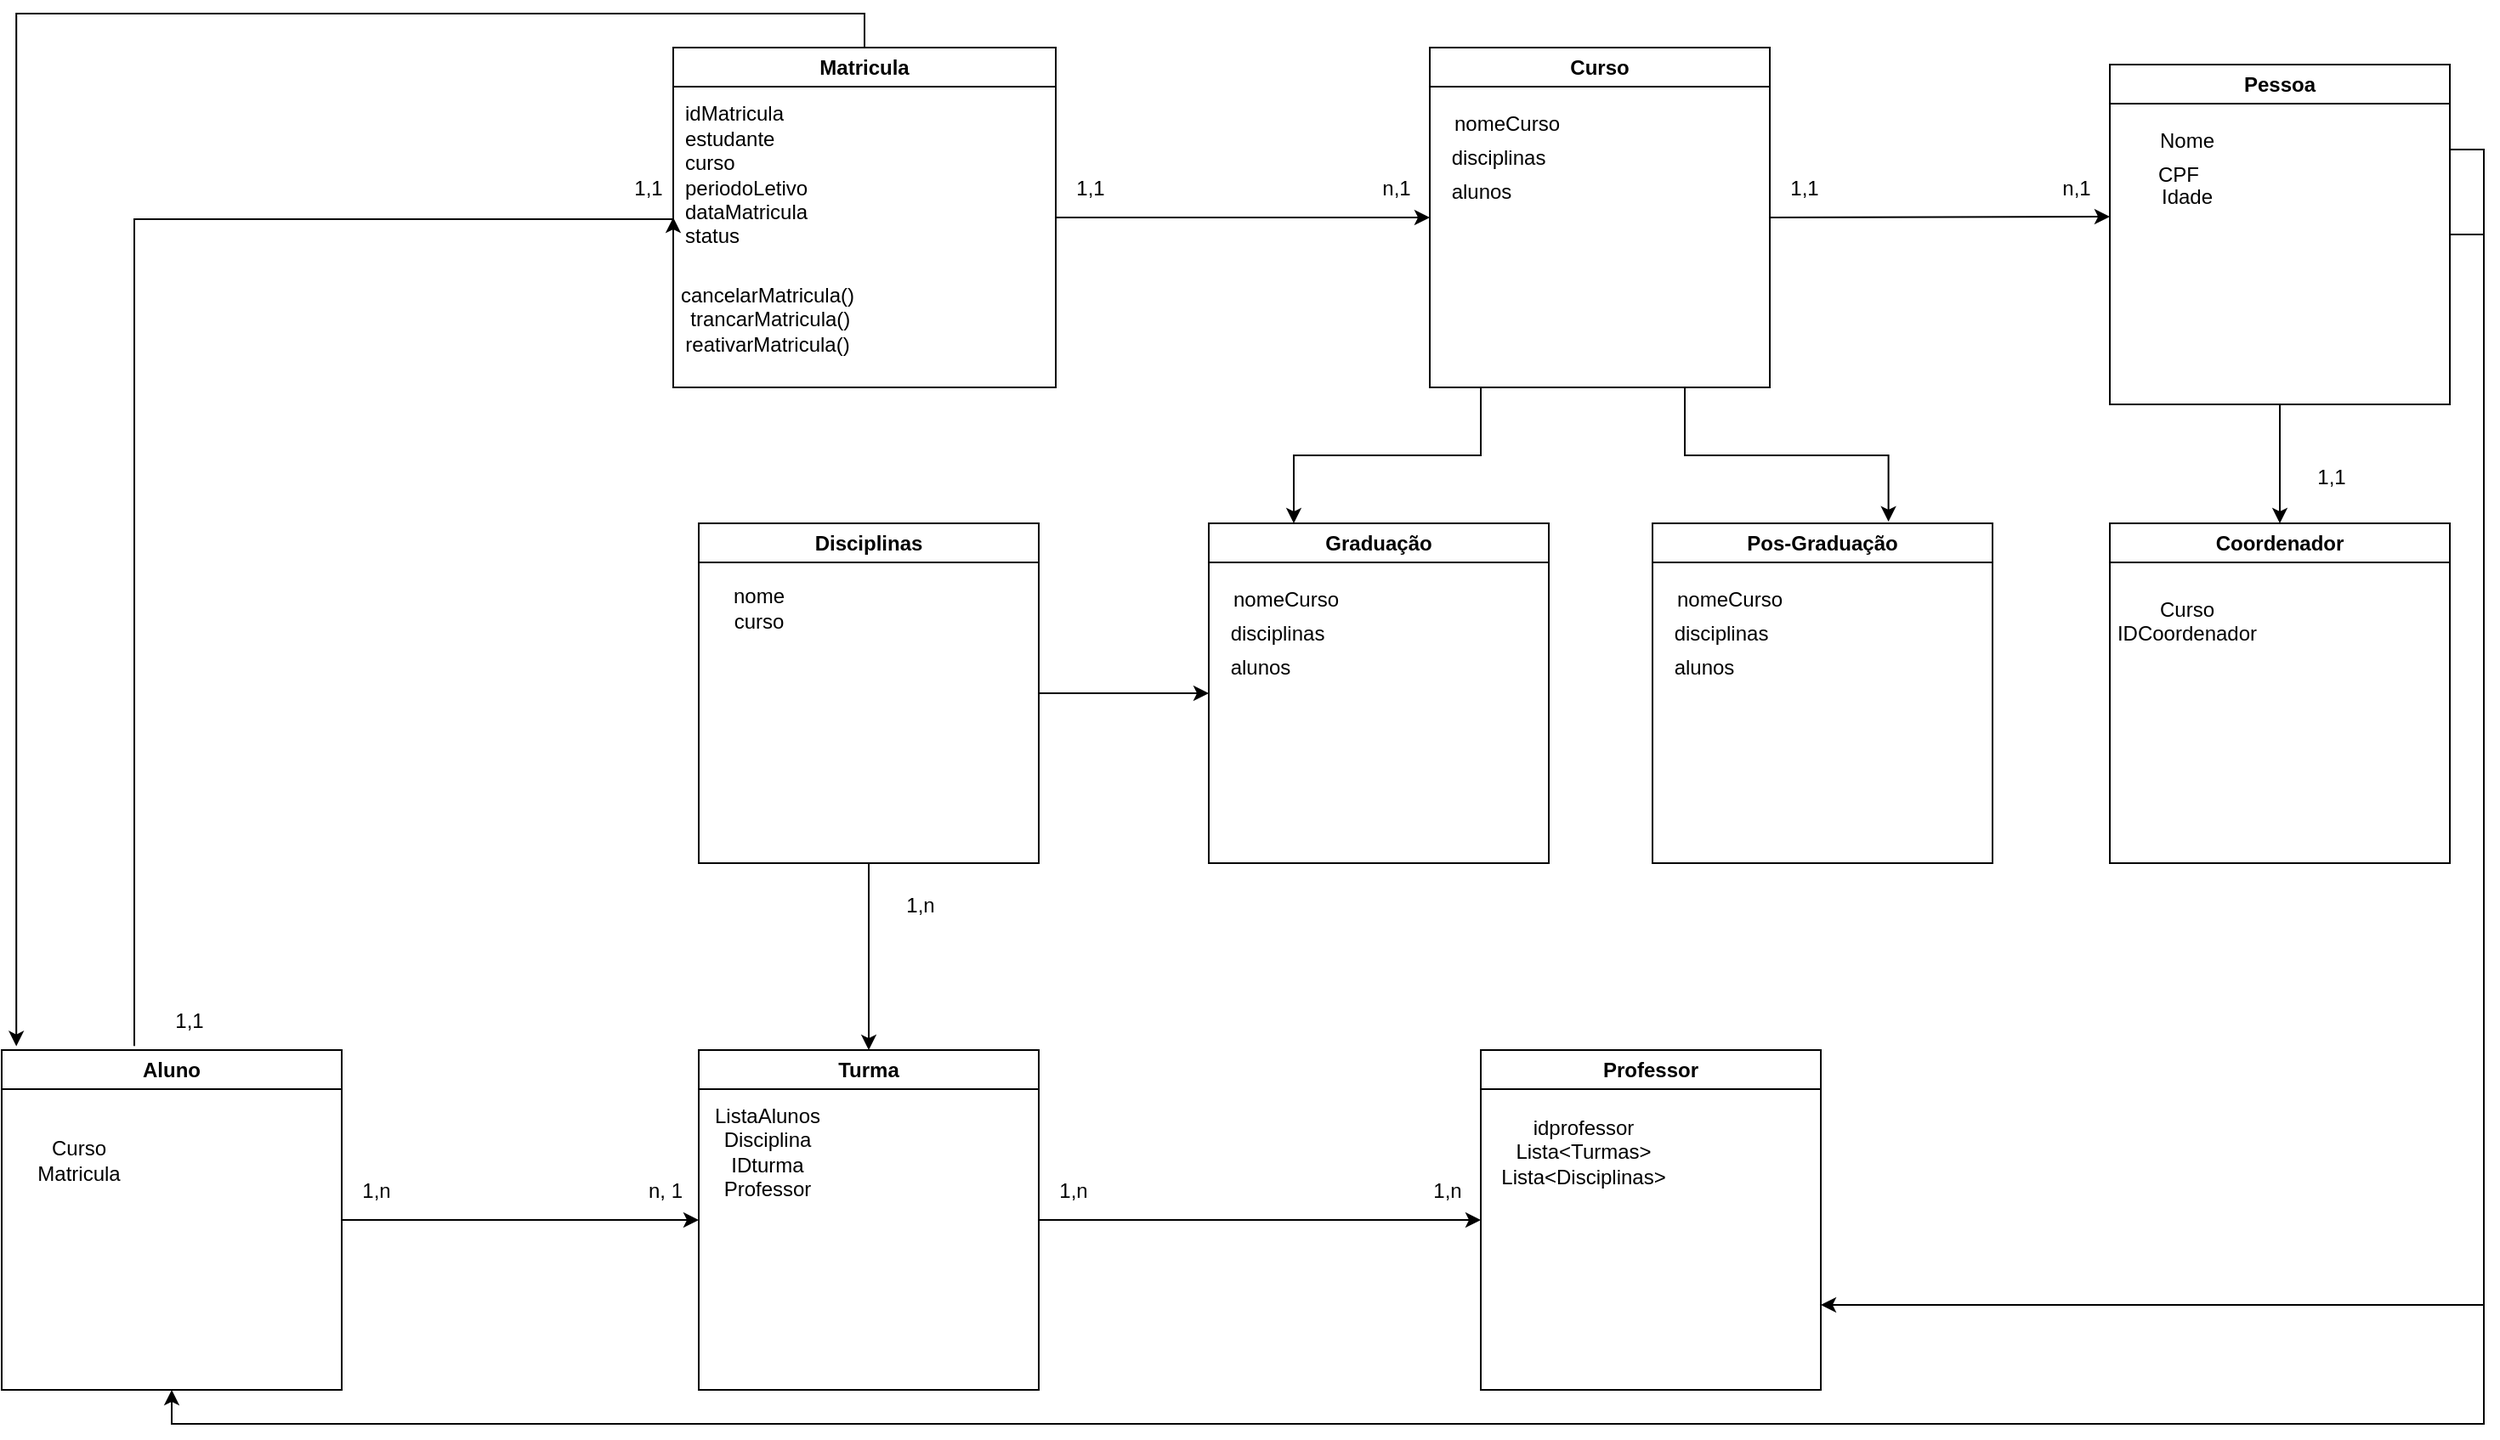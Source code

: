 <mxfile version="24.8.4">
  <diagram name="Página-1" id="8xI83OYnmxnSGhv5hvuN">
    <mxGraphModel dx="1985" dy="857" grid="1" gridSize="10" guides="1" tooltips="1" connect="1" arrows="1" fold="1" page="1" pageScale="1" pageWidth="827" pageHeight="1169" math="0" shadow="0">
      <root>
        <mxCell id="0" />
        <mxCell id="1" parent="0" />
        <mxCell id="Kid_iY7snxeNaMo46vGM-1" style="edgeStyle=orthogonalEdgeStyle;rounded=0;orthogonalLoop=1;jettySize=auto;html=1;exitX=1;exitY=0.5;exitDx=0;exitDy=0;entryX=0;entryY=0.5;entryDx=0;entryDy=0;" edge="1" parent="1" source="Kid_iY7snxeNaMo46vGM-2" target="Kid_iY7snxeNaMo46vGM-6">
          <mxGeometry relative="1" as="geometry" />
        </mxCell>
        <mxCell id="Kid_iY7snxeNaMo46vGM-2" value="Aluno" style="swimlane;whiteSpace=wrap;html=1;" vertex="1" parent="1">
          <mxGeometry x="70" y="630" width="200" height="200" as="geometry" />
        </mxCell>
        <mxCell id="Kid_iY7snxeNaMo46vGM-3" value="Curso&lt;br&gt;Matricula" style="text;html=1;align=center;verticalAlign=middle;resizable=0;points=[];autosize=1;strokeColor=none;fillColor=none;" vertex="1" parent="Kid_iY7snxeNaMo46vGM-2">
          <mxGeometry x="10" y="45" width="70" height="40" as="geometry" />
        </mxCell>
        <mxCell id="Kid_iY7snxeNaMo46vGM-5" style="edgeStyle=orthogonalEdgeStyle;rounded=0;orthogonalLoop=1;jettySize=auto;html=1;entryX=0;entryY=0.5;entryDx=0;entryDy=0;" edge="1" parent="1" source="Kid_iY7snxeNaMo46vGM-6" target="Kid_iY7snxeNaMo46vGM-27">
          <mxGeometry relative="1" as="geometry" />
        </mxCell>
        <mxCell id="Kid_iY7snxeNaMo46vGM-6" value="Turma" style="swimlane;whiteSpace=wrap;html=1;" vertex="1" parent="1">
          <mxGeometry x="480" y="630" width="200" height="200" as="geometry" />
        </mxCell>
        <mxCell id="Kid_iY7snxeNaMo46vGM-7" value="ListaAlunos&lt;br&gt;Disciplina&lt;br&gt;IDturma&lt;br&gt;Professor" style="text;html=1;align=center;verticalAlign=middle;resizable=0;points=[];autosize=1;strokeColor=none;fillColor=none;" vertex="1" parent="Kid_iY7snxeNaMo46vGM-6">
          <mxGeometry x="-5" y="25" width="90" height="70" as="geometry" />
        </mxCell>
        <mxCell id="Kid_iY7snxeNaMo46vGM-9" style="edgeStyle=orthogonalEdgeStyle;rounded=0;orthogonalLoop=1;jettySize=auto;html=1;exitX=0.39;exitY=-0.012;exitDx=0;exitDy=0;entryX=0;entryY=0.5;entryDx=0;entryDy=0;exitPerimeter=0;" edge="1" parent="1" source="Kid_iY7snxeNaMo46vGM-2" target="Kid_iY7snxeNaMo46vGM-15">
          <mxGeometry relative="1" as="geometry">
            <mxPoint x="270" y="140" as="sourcePoint" />
            <Array as="points">
              <mxPoint x="148" y="141" />
              <mxPoint x="465" y="141" />
            </Array>
          </mxGeometry>
        </mxCell>
        <mxCell id="Kid_iY7snxeNaMo46vGM-14" style="edgeStyle=orthogonalEdgeStyle;rounded=0;orthogonalLoop=1;jettySize=auto;html=1;entryX=0;entryY=0.5;entryDx=0;entryDy=0;" edge="1" parent="1" source="Kid_iY7snxeNaMo46vGM-15" target="Kid_iY7snxeNaMo46vGM-23">
          <mxGeometry relative="1" as="geometry" />
        </mxCell>
        <mxCell id="Kid_iY7snxeNaMo46vGM-15" value="Matricula" style="swimlane;whiteSpace=wrap;html=1;startSize=23;" vertex="1" parent="1">
          <mxGeometry x="465" y="40" width="225" height="200" as="geometry" />
        </mxCell>
        <mxCell id="Kid_iY7snxeNaMo46vGM-16" value="&lt;div&gt;idMatricula&lt;/div&gt;&lt;div&gt;estudante&lt;/div&gt;&lt;div&gt;curso&lt;/div&gt;&lt;div&gt;periodoLetivo&lt;/div&gt;&lt;div&gt;dataMatricula&lt;/div&gt;&lt;div&gt;status&lt;/div&gt;" style="text;html=1;align=left;verticalAlign=middle;resizable=0;points=[];autosize=1;strokeColor=none;fillColor=none;" vertex="1" parent="Kid_iY7snxeNaMo46vGM-15">
          <mxGeometry x="5" y="25" width="100" height="100" as="geometry" />
        </mxCell>
        <mxCell id="Kid_iY7snxeNaMo46vGM-17" value="&lt;div&gt;cancelarMatricula()&lt;/div&gt;&lt;div&gt;&lt;span style=&quot;background-color: initial;&quot;&gt;&amp;nbsp;&lt;/span&gt;&lt;span style=&quot;background-color: initial;&quot;&gt;trancarMatricula()&lt;/span&gt;&lt;/div&gt;&lt;div&gt;reativarMatricula()&lt;/div&gt;" style="text;html=1;align=center;verticalAlign=middle;resizable=0;points=[];autosize=1;strokeColor=none;fillColor=none;" vertex="1" parent="Kid_iY7snxeNaMo46vGM-15">
          <mxGeometry x="-10" y="130" width="130" height="60" as="geometry" />
        </mxCell>
        <mxCell id="Kid_iY7snxeNaMo46vGM-18" style="edgeStyle=orthogonalEdgeStyle;rounded=0;orthogonalLoop=1;jettySize=auto;html=1;exitX=1;exitY=0.5;exitDx=0;exitDy=0;entryX=0;entryY=0.5;entryDx=0;entryDy=0;" edge="1" parent="1" source="Kid_iY7snxeNaMo46vGM-19" target="Kid_iY7snxeNaMo46vGM-31">
          <mxGeometry relative="1" as="geometry">
            <mxPoint x="770" y="420.714" as="targetPoint" />
          </mxGeometry>
        </mxCell>
        <mxCell id="Kid_iY7snxeNaMo46vGM-61" style="edgeStyle=orthogonalEdgeStyle;rounded=0;orthogonalLoop=1;jettySize=auto;html=1;exitX=0.5;exitY=1;exitDx=0;exitDy=0;entryX=0.5;entryY=0;entryDx=0;entryDy=0;" edge="1" parent="1" source="Kid_iY7snxeNaMo46vGM-19" target="Kid_iY7snxeNaMo46vGM-6">
          <mxGeometry relative="1" as="geometry" />
        </mxCell>
        <mxCell id="Kid_iY7snxeNaMo46vGM-19" value="Disciplinas" style="swimlane;whiteSpace=wrap;html=1;startSize=23;" vertex="1" parent="1">
          <mxGeometry x="480" y="320" width="200" height="200" as="geometry" />
        </mxCell>
        <mxCell id="Kid_iY7snxeNaMo46vGM-20" value="nome&lt;div&gt;curso&lt;/div&gt;" style="text;html=1;align=center;verticalAlign=middle;resizable=0;points=[];autosize=1;strokeColor=none;fillColor=none;" vertex="1" parent="Kid_iY7snxeNaMo46vGM-19">
          <mxGeometry x="10" y="30" width="50" height="40" as="geometry" />
        </mxCell>
        <mxCell id="Kid_iY7snxeNaMo46vGM-21" style="edgeStyle=orthogonalEdgeStyle;rounded=0;orthogonalLoop=1;jettySize=auto;html=1;entryX=0.25;entryY=0;entryDx=0;entryDy=0;" edge="1" parent="1" source="Kid_iY7snxeNaMo46vGM-23" target="Kid_iY7snxeNaMo46vGM-31">
          <mxGeometry relative="1" as="geometry">
            <Array as="points">
              <mxPoint x="940" y="280" />
              <mxPoint x="830" y="280" />
            </Array>
          </mxGeometry>
        </mxCell>
        <mxCell id="Kid_iY7snxeNaMo46vGM-22" style="edgeStyle=orthogonalEdgeStyle;rounded=0;orthogonalLoop=1;jettySize=auto;html=1;exitX=1;exitY=0.5;exitDx=0;exitDy=0;" edge="1" parent="1" source="Kid_iY7snxeNaMo46vGM-23">
          <mxGeometry relative="1" as="geometry">
            <mxPoint x="1310.0" y="139.529" as="targetPoint" />
          </mxGeometry>
        </mxCell>
        <mxCell id="Kid_iY7snxeNaMo46vGM-23" value="Curso" style="swimlane;whiteSpace=wrap;html=1;startSize=23;" vertex="1" parent="1">
          <mxGeometry x="910" y="40" width="200" height="200" as="geometry" />
        </mxCell>
        <mxCell id="Kid_iY7snxeNaMo46vGM-24" value="nomeCurso" style="text;html=1;align=center;verticalAlign=middle;resizable=0;points=[];autosize=1;strokeColor=none;fillColor=none;" vertex="1" parent="Kid_iY7snxeNaMo46vGM-23">
          <mxGeometry y="30" width="90" height="30" as="geometry" />
        </mxCell>
        <mxCell id="Kid_iY7snxeNaMo46vGM-25" value="disciplinas" style="text;html=1;align=center;verticalAlign=middle;resizable=0;points=[];autosize=1;strokeColor=none;fillColor=none;" vertex="1" parent="Kid_iY7snxeNaMo46vGM-23">
          <mxGeometry y="50" width="80" height="30" as="geometry" />
        </mxCell>
        <mxCell id="Kid_iY7snxeNaMo46vGM-26" value="alunos" style="text;html=1;align=center;verticalAlign=middle;resizable=0;points=[];autosize=1;strokeColor=none;fillColor=none;" vertex="1" parent="Kid_iY7snxeNaMo46vGM-23">
          <mxGeometry y="70" width="60" height="30" as="geometry" />
        </mxCell>
        <mxCell id="Kid_iY7snxeNaMo46vGM-27" value="Professor" style="swimlane;whiteSpace=wrap;html=1;startSize=23;" vertex="1" parent="1">
          <mxGeometry x="940" y="630" width="200" height="200" as="geometry" />
        </mxCell>
        <mxCell id="Kid_iY7snxeNaMo46vGM-28" value="idprofessor&lt;div&gt;Lista&amp;lt;Turmas&amp;gt;&lt;br&gt;Lista&amp;lt;Disciplinas&amp;gt;&lt;/div&gt;" style="text;html=1;align=center;verticalAlign=middle;resizable=0;points=[];autosize=1;strokeColor=none;fillColor=none;" vertex="1" parent="Kid_iY7snxeNaMo46vGM-27">
          <mxGeometry y="30" width="120" height="60" as="geometry" />
        </mxCell>
        <mxCell id="Kid_iY7snxeNaMo46vGM-29" value="Coordenador" style="swimlane;whiteSpace=wrap;html=1;startSize=23;" vertex="1" parent="1">
          <mxGeometry x="1310" y="320" width="200" height="200" as="geometry" />
        </mxCell>
        <mxCell id="Kid_iY7snxeNaMo46vGM-30" value="Curso&lt;br&gt;IDCoordenador&lt;div&gt;&lt;br&gt;&lt;/div&gt;" style="text;html=1;align=center;verticalAlign=middle;resizable=0;points=[];autosize=1;strokeColor=none;fillColor=none;" vertex="1" parent="Kid_iY7snxeNaMo46vGM-29">
          <mxGeometry x="-10" y="35" width="110" height="60" as="geometry" />
        </mxCell>
        <mxCell id="Kid_iY7snxeNaMo46vGM-31" value="Graduação" style="swimlane;whiteSpace=wrap;html=1;startSize=23;" vertex="1" parent="1">
          <mxGeometry x="780" y="320" width="200" height="200" as="geometry" />
        </mxCell>
        <mxCell id="Kid_iY7snxeNaMo46vGM-32" value="nomeCurso" style="text;html=1;align=center;verticalAlign=middle;resizable=0;points=[];autosize=1;strokeColor=none;fillColor=none;" vertex="1" parent="Kid_iY7snxeNaMo46vGM-31">
          <mxGeometry y="30" width="90" height="30" as="geometry" />
        </mxCell>
        <mxCell id="Kid_iY7snxeNaMo46vGM-33" value="disciplinas" style="text;html=1;align=center;verticalAlign=middle;resizable=0;points=[];autosize=1;strokeColor=none;fillColor=none;" vertex="1" parent="Kid_iY7snxeNaMo46vGM-31">
          <mxGeometry y="50" width="80" height="30" as="geometry" />
        </mxCell>
        <mxCell id="Kid_iY7snxeNaMo46vGM-34" value="alunos" style="text;html=1;align=center;verticalAlign=middle;resizable=0;points=[];autosize=1;strokeColor=none;fillColor=none;" vertex="1" parent="Kid_iY7snxeNaMo46vGM-31">
          <mxGeometry y="70" width="60" height="30" as="geometry" />
        </mxCell>
        <mxCell id="Kid_iY7snxeNaMo46vGM-35" value="Pos-Graduação" style="swimlane;whiteSpace=wrap;html=1;startSize=23;" vertex="1" parent="1">
          <mxGeometry x="1041" y="320" width="200" height="200" as="geometry" />
        </mxCell>
        <mxCell id="Kid_iY7snxeNaMo46vGM-36" value="nomeCurso" style="text;html=1;align=center;verticalAlign=middle;resizable=0;points=[];autosize=1;strokeColor=none;fillColor=none;" vertex="1" parent="Kid_iY7snxeNaMo46vGM-35">
          <mxGeometry y="30" width="90" height="30" as="geometry" />
        </mxCell>
        <mxCell id="Kid_iY7snxeNaMo46vGM-37" value="disciplinas" style="text;html=1;align=center;verticalAlign=middle;resizable=0;points=[];autosize=1;strokeColor=none;fillColor=none;" vertex="1" parent="Kid_iY7snxeNaMo46vGM-35">
          <mxGeometry y="50" width="80" height="30" as="geometry" />
        </mxCell>
        <mxCell id="Kid_iY7snxeNaMo46vGM-38" value="alunos" style="text;html=1;align=center;verticalAlign=middle;resizable=0;points=[];autosize=1;strokeColor=none;fillColor=none;" vertex="1" parent="Kid_iY7snxeNaMo46vGM-35">
          <mxGeometry y="70" width="60" height="30" as="geometry" />
        </mxCell>
        <mxCell id="Kid_iY7snxeNaMo46vGM-39" style="edgeStyle=orthogonalEdgeStyle;rounded=0;orthogonalLoop=1;jettySize=auto;html=1;exitX=0.75;exitY=1;exitDx=0;exitDy=0;entryX=0.694;entryY=-0.005;entryDx=0;entryDy=0;entryPerimeter=0;" edge="1" parent="1" source="Kid_iY7snxeNaMo46vGM-23" target="Kid_iY7snxeNaMo46vGM-35">
          <mxGeometry relative="1" as="geometry" />
        </mxCell>
        <mxCell id="Kid_iY7snxeNaMo46vGM-40" style="edgeStyle=orthogonalEdgeStyle;rounded=0;orthogonalLoop=1;jettySize=auto;html=1;exitX=0.5;exitY=1;exitDx=0;exitDy=0;entryX=0.5;entryY=0;entryDx=0;entryDy=0;" edge="1" parent="1" source="Kid_iY7snxeNaMo46vGM-43" target="Kid_iY7snxeNaMo46vGM-29">
          <mxGeometry relative="1" as="geometry" />
        </mxCell>
        <mxCell id="Kid_iY7snxeNaMo46vGM-41" style="edgeStyle=orthogonalEdgeStyle;rounded=0;orthogonalLoop=1;jettySize=auto;html=1;exitX=1;exitY=0.5;exitDx=0;exitDy=0;entryX=1;entryY=0.75;entryDx=0;entryDy=0;" edge="1" parent="1" source="Kid_iY7snxeNaMo46vGM-43" target="Kid_iY7snxeNaMo46vGM-27">
          <mxGeometry relative="1" as="geometry" />
        </mxCell>
        <mxCell id="Kid_iY7snxeNaMo46vGM-42" style="edgeStyle=orthogonalEdgeStyle;rounded=0;orthogonalLoop=1;jettySize=auto;html=1;exitX=1;exitY=0.25;exitDx=0;exitDy=0;entryX=0.5;entryY=1;entryDx=0;entryDy=0;" edge="1" parent="1" source="Kid_iY7snxeNaMo46vGM-43" target="Kid_iY7snxeNaMo46vGM-2">
          <mxGeometry relative="1" as="geometry" />
        </mxCell>
        <mxCell id="Kid_iY7snxeNaMo46vGM-43" value="Pessoa" style="swimlane;whiteSpace=wrap;html=1;startSize=23;" vertex="1" parent="1">
          <mxGeometry x="1310" y="50" width="200" height="200" as="geometry" />
        </mxCell>
        <mxCell id="Kid_iY7snxeNaMo46vGM-44" value="Nome" style="text;html=1;align=center;verticalAlign=middle;resizable=0;points=[];autosize=1;strokeColor=none;fillColor=none;" vertex="1" parent="Kid_iY7snxeNaMo46vGM-43">
          <mxGeometry x="15" y="30" width="60" height="30" as="geometry" />
        </mxCell>
        <mxCell id="Kid_iY7snxeNaMo46vGM-45" value="CPF" style="text;html=1;align=center;verticalAlign=middle;resizable=0;points=[];autosize=1;strokeColor=none;fillColor=none;" vertex="1" parent="Kid_iY7snxeNaMo46vGM-43">
          <mxGeometry x="15" y="50" width="50" height="30" as="geometry" />
        </mxCell>
        <mxCell id="Kid_iY7snxeNaMo46vGM-46" value="Idade&lt;div&gt;&lt;br/&gt;&lt;/div&gt;" style="text;html=1;align=center;verticalAlign=middle;resizable=0;points=[];autosize=1;strokeColor=none;fillColor=none;" vertex="1" parent="Kid_iY7snxeNaMo46vGM-43">
          <mxGeometry x="20" y="65" width="50" height="40" as="geometry" />
        </mxCell>
        <mxCell id="Kid_iY7snxeNaMo46vGM-47" style="edgeStyle=orthogonalEdgeStyle;rounded=0;orthogonalLoop=1;jettySize=auto;html=1;exitX=0.5;exitY=0;exitDx=0;exitDy=0;entryX=0.043;entryY=-0.011;entryDx=0;entryDy=0;entryPerimeter=0;" edge="1" parent="1" source="Kid_iY7snxeNaMo46vGM-15" target="Kid_iY7snxeNaMo46vGM-2">
          <mxGeometry relative="1" as="geometry" />
        </mxCell>
        <mxCell id="Kid_iY7snxeNaMo46vGM-48" value="1,n" style="text;html=1;align=center;verticalAlign=middle;resizable=0;points=[];autosize=1;strokeColor=none;fillColor=none;" vertex="1" parent="1">
          <mxGeometry x="270" y="698" width="40" height="30" as="geometry" />
        </mxCell>
        <mxCell id="Kid_iY7snxeNaMo46vGM-49" value="n, 1" style="text;html=1;align=center;verticalAlign=middle;resizable=0;points=[];autosize=1;strokeColor=none;fillColor=none;" vertex="1" parent="1">
          <mxGeometry x="440" y="698" width="40" height="30" as="geometry" />
        </mxCell>
        <mxCell id="Kid_iY7snxeNaMo46vGM-50" value="1,n" style="text;html=1;align=center;verticalAlign=middle;resizable=0;points=[];autosize=1;strokeColor=none;fillColor=none;" vertex="1" parent="1">
          <mxGeometry x="900" y="698" width="40" height="30" as="geometry" />
        </mxCell>
        <mxCell id="Kid_iY7snxeNaMo46vGM-51" value="1,n" style="text;html=1;align=center;verticalAlign=middle;resizable=0;points=[];autosize=1;strokeColor=none;fillColor=none;" vertex="1" parent="1">
          <mxGeometry x="680" y="698" width="40" height="30" as="geometry" />
        </mxCell>
        <mxCell id="Kid_iY7snxeNaMo46vGM-53" value="1,1" style="text;html=1;align=center;verticalAlign=middle;resizable=0;points=[];autosize=1;strokeColor=none;fillColor=none;" vertex="1" parent="1">
          <mxGeometry x="430" y="108" width="40" height="30" as="geometry" />
        </mxCell>
        <mxCell id="Kid_iY7snxeNaMo46vGM-54" value="1,1" style="text;html=1;align=center;verticalAlign=middle;resizable=0;points=[];autosize=1;strokeColor=none;fillColor=none;" vertex="1" parent="1">
          <mxGeometry x="160" y="598" width="40" height="30" as="geometry" />
        </mxCell>
        <mxCell id="Kid_iY7snxeNaMo46vGM-56" value="1,1" style="text;html=1;align=center;verticalAlign=middle;resizable=0;points=[];autosize=1;strokeColor=none;fillColor=none;" vertex="1" parent="1">
          <mxGeometry x="690" y="108" width="40" height="30" as="geometry" />
        </mxCell>
        <mxCell id="Kid_iY7snxeNaMo46vGM-57" value="n,1" style="text;html=1;align=center;verticalAlign=middle;resizable=0;points=[];autosize=1;strokeColor=none;fillColor=none;" vertex="1" parent="1">
          <mxGeometry x="870" y="108" width="40" height="30" as="geometry" />
        </mxCell>
        <mxCell id="Kid_iY7snxeNaMo46vGM-58" value="1,1" style="text;html=1;align=center;verticalAlign=middle;resizable=0;points=[];autosize=1;strokeColor=none;fillColor=none;" vertex="1" parent="1">
          <mxGeometry x="1110" y="108" width="40" height="30" as="geometry" />
        </mxCell>
        <mxCell id="Kid_iY7snxeNaMo46vGM-59" value="n,1" style="text;html=1;align=center;verticalAlign=middle;resizable=0;points=[];autosize=1;strokeColor=none;fillColor=none;" vertex="1" parent="1">
          <mxGeometry x="1270" y="108" width="40" height="30" as="geometry" />
        </mxCell>
        <mxCell id="Kid_iY7snxeNaMo46vGM-60" value="1,1" style="text;html=1;align=center;verticalAlign=middle;resizable=0;points=[];autosize=1;strokeColor=none;fillColor=none;" vertex="1" parent="1">
          <mxGeometry x="1420" y="278" width="40" height="30" as="geometry" />
        </mxCell>
        <mxCell id="Kid_iY7snxeNaMo46vGM-62" value="1,n" style="text;html=1;align=center;verticalAlign=middle;resizable=0;points=[];autosize=1;strokeColor=none;fillColor=none;" vertex="1" parent="1">
          <mxGeometry x="590" y="530" width="40" height="30" as="geometry" />
        </mxCell>
      </root>
    </mxGraphModel>
  </diagram>
</mxfile>
